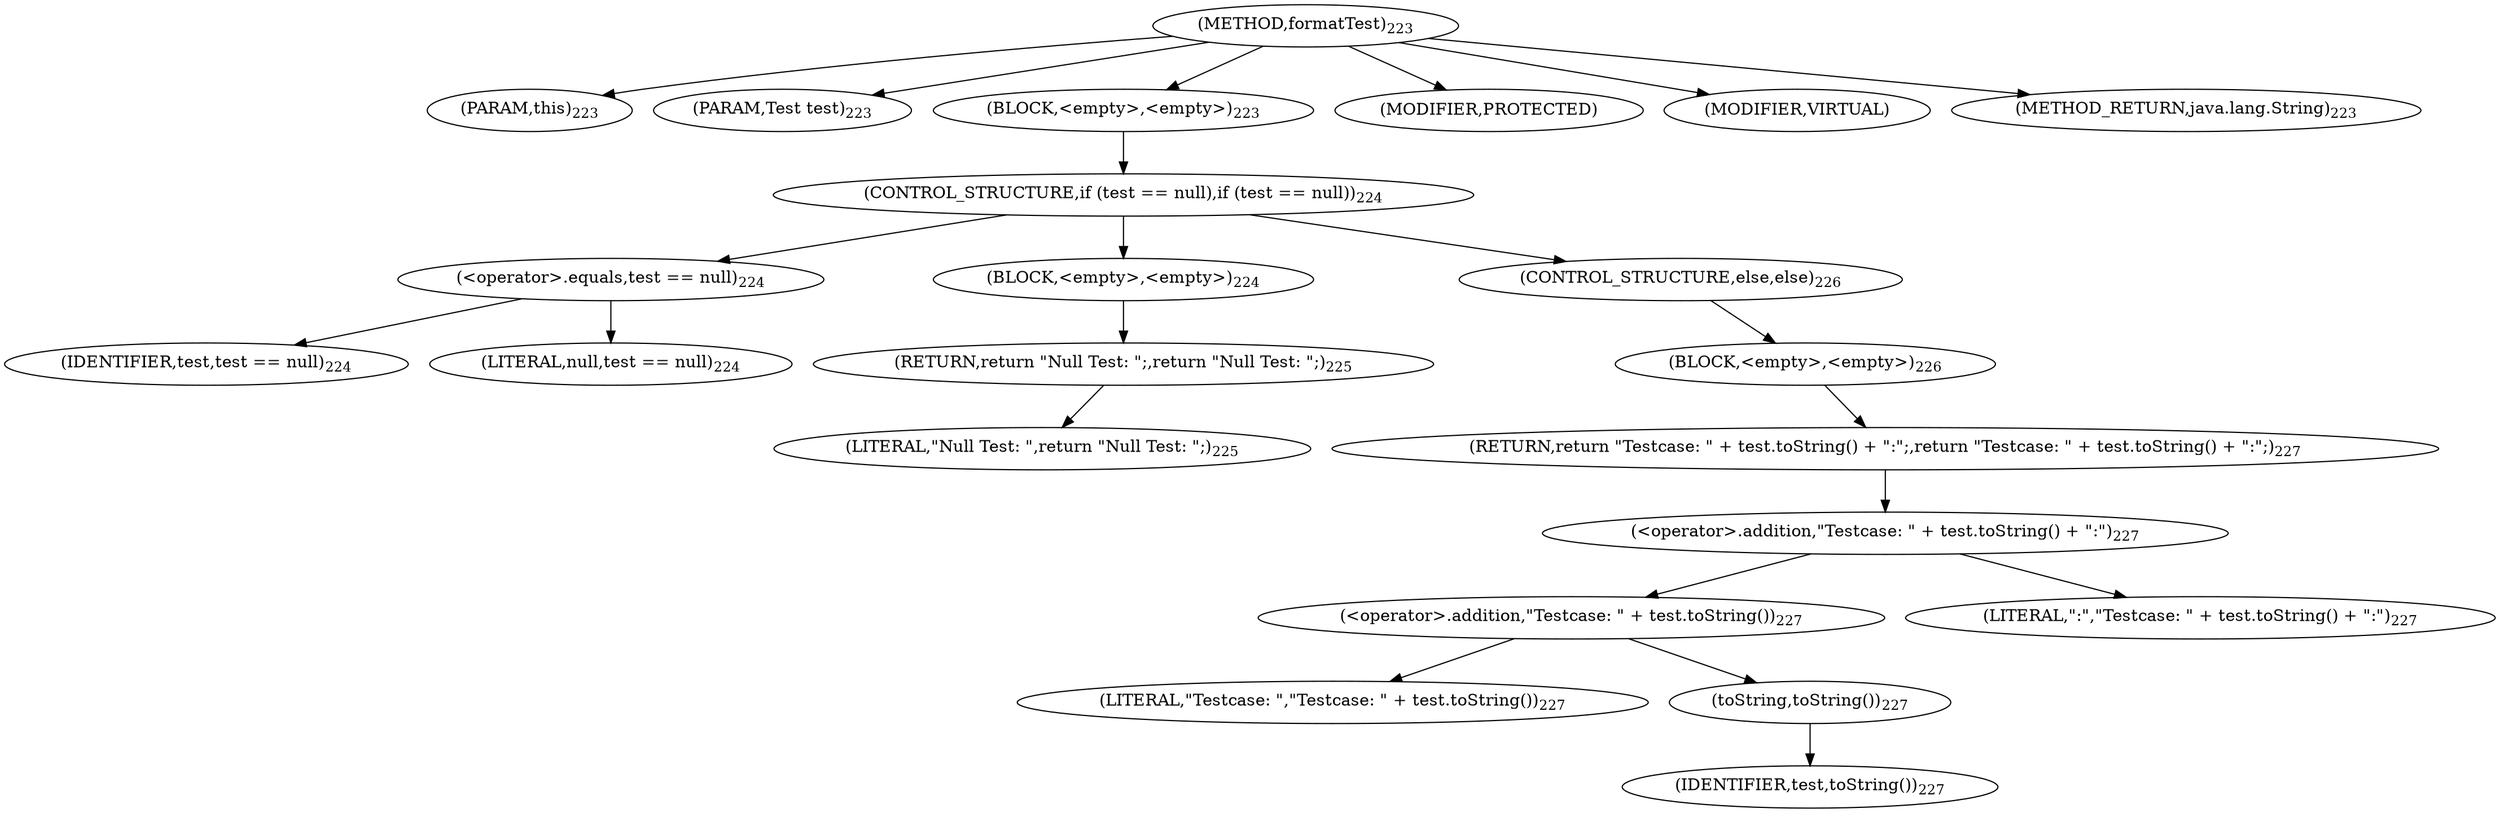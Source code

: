 digraph "formatTest" {  
"409" [label = <(METHOD,formatTest)<SUB>223</SUB>> ]
"410" [label = <(PARAM,this)<SUB>223</SUB>> ]
"411" [label = <(PARAM,Test test)<SUB>223</SUB>> ]
"412" [label = <(BLOCK,&lt;empty&gt;,&lt;empty&gt;)<SUB>223</SUB>> ]
"413" [label = <(CONTROL_STRUCTURE,if (test == null),if (test == null))<SUB>224</SUB>> ]
"414" [label = <(&lt;operator&gt;.equals,test == null)<SUB>224</SUB>> ]
"415" [label = <(IDENTIFIER,test,test == null)<SUB>224</SUB>> ]
"416" [label = <(LITERAL,null,test == null)<SUB>224</SUB>> ]
"417" [label = <(BLOCK,&lt;empty&gt;,&lt;empty&gt;)<SUB>224</SUB>> ]
"418" [label = <(RETURN,return &quot;Null Test: &quot;;,return &quot;Null Test: &quot;;)<SUB>225</SUB>> ]
"419" [label = <(LITERAL,&quot;Null Test: &quot;,return &quot;Null Test: &quot;;)<SUB>225</SUB>> ]
"420" [label = <(CONTROL_STRUCTURE,else,else)<SUB>226</SUB>> ]
"421" [label = <(BLOCK,&lt;empty&gt;,&lt;empty&gt;)<SUB>226</SUB>> ]
"422" [label = <(RETURN,return &quot;Testcase: &quot; + test.toString() + &quot;:&quot;;,return &quot;Testcase: &quot; + test.toString() + &quot;:&quot;;)<SUB>227</SUB>> ]
"423" [label = <(&lt;operator&gt;.addition,&quot;Testcase: &quot; + test.toString() + &quot;:&quot;)<SUB>227</SUB>> ]
"424" [label = <(&lt;operator&gt;.addition,&quot;Testcase: &quot; + test.toString())<SUB>227</SUB>> ]
"425" [label = <(LITERAL,&quot;Testcase: &quot;,&quot;Testcase: &quot; + test.toString())<SUB>227</SUB>> ]
"426" [label = <(toString,toString())<SUB>227</SUB>> ]
"427" [label = <(IDENTIFIER,test,toString())<SUB>227</SUB>> ]
"428" [label = <(LITERAL,&quot;:&quot;,&quot;Testcase: &quot; + test.toString() + &quot;:&quot;)<SUB>227</SUB>> ]
"429" [label = <(MODIFIER,PROTECTED)> ]
"430" [label = <(MODIFIER,VIRTUAL)> ]
"431" [label = <(METHOD_RETURN,java.lang.String)<SUB>223</SUB>> ]
  "409" -> "410" 
  "409" -> "411" 
  "409" -> "412" 
  "409" -> "429" 
  "409" -> "430" 
  "409" -> "431" 
  "412" -> "413" 
  "413" -> "414" 
  "413" -> "417" 
  "413" -> "420" 
  "414" -> "415" 
  "414" -> "416" 
  "417" -> "418" 
  "418" -> "419" 
  "420" -> "421" 
  "421" -> "422" 
  "422" -> "423" 
  "423" -> "424" 
  "423" -> "428" 
  "424" -> "425" 
  "424" -> "426" 
  "426" -> "427" 
}

